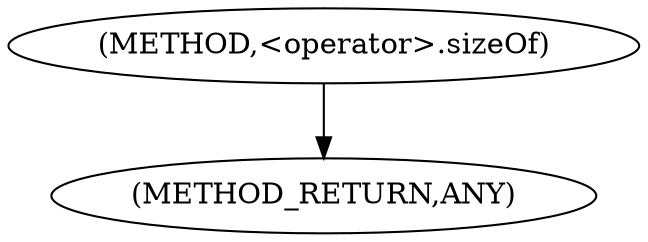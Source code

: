 digraph "&lt;operator&gt;.sizeOf" {  
"111669149709" [label = <(METHOD,&lt;operator&gt;.sizeOf)> ]
"128849018893" [label = <(METHOD_RETURN,ANY)> ]
  "111669149709" -> "128849018893" 
}
